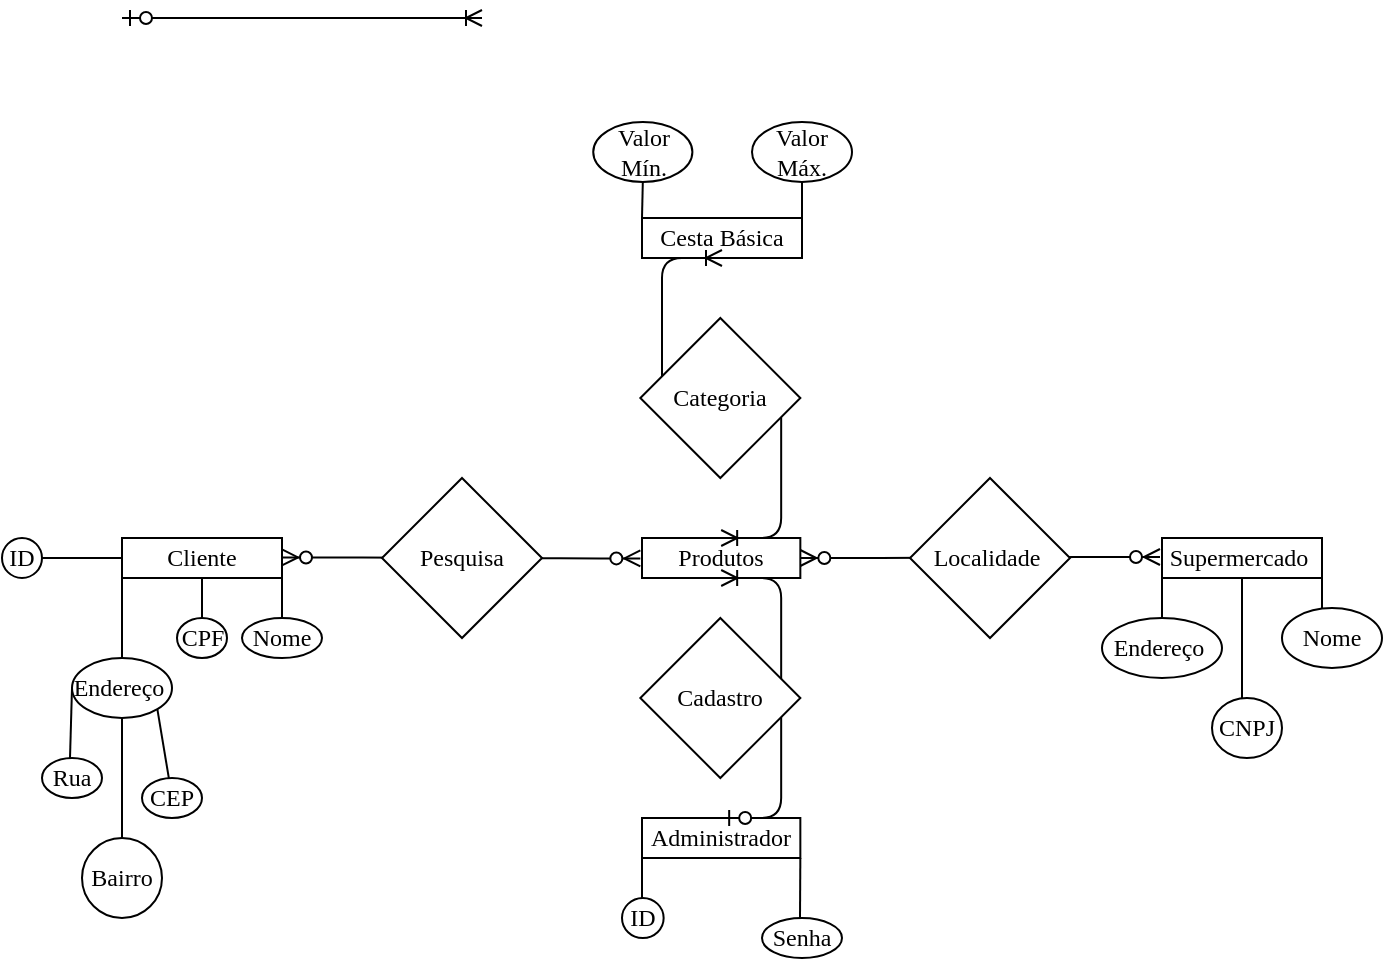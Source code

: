<mxfile version="13.8.0" type="github">
  <diagram id="eSWgl5fm6VqWb7-yRT-q" name="Página-1">
    <mxGraphModel dx="2081" dy="1698" grid="1" gridSize="10" guides="1" tooltips="1" connect="1" arrows="1" fold="1" page="1" pageScale="1" pageWidth="827" pageHeight="1169" math="0" shadow="0">
      <root>
        <mxCell id="0" />
        <mxCell id="1" parent="0" />
        <mxCell id="ZF-4dj9gneZ3DAIQ6NbV-64" value="" style="edgeStyle=entityRelationEdgeStyle;fontSize=12;html=1;endArrow=ERzeroToMany;endFill=1;startArrow=ERzeroToMany;exitX=1;exitY=0.5;exitDx=0;exitDy=0;" parent="1" source="6wXl4NRj1OaEJzUZebUB-16" edge="1">
          <mxGeometry width="100" height="100" relative="1" as="geometry">
            <mxPoint x="369" y="210" as="sourcePoint" />
            <mxPoint x="539" y="209.5" as="targetPoint" />
          </mxGeometry>
        </mxCell>
        <mxCell id="ZF-4dj9gneZ3DAIQ6NbV-45" value="" style="edgeStyle=entityRelationEdgeStyle;fontSize=12;html=1;endArrow=ERzeroToMany;endFill=1;startArrow=ERzeroToMany;" parent="1" edge="1">
          <mxGeometry width="100" height="100" relative="1" as="geometry">
            <mxPoint x="100" y="209.74" as="sourcePoint" />
            <mxPoint x="279.17" y="210.21" as="targetPoint" />
          </mxGeometry>
        </mxCell>
        <mxCell id="6wXl4NRj1OaEJzUZebUB-64" value="" style="endArrow=none;html=1;entryX=1;entryY=1;entryDx=0;entryDy=0;" parent="1" target="6wXl4NRj1OaEJzUZebUB-30" edge="1">
          <mxGeometry width="50" height="50" relative="1" as="geometry">
            <mxPoint x="620" y="230" as="sourcePoint" />
            <mxPoint x="620" y="240" as="targetPoint" />
            <Array as="points">
              <mxPoint x="620" y="240" />
            </Array>
          </mxGeometry>
        </mxCell>
        <mxCell id="6wXl4NRj1OaEJzUZebUB-26" value="&lt;font face=&quot;Times New Roman&quot;&gt;Senha&lt;/font&gt;" style="ellipse;whiteSpace=wrap;html=1;" parent="1" vertex="1">
          <mxGeometry x="340" y="390.06" width="40" height="19.94" as="geometry" />
        </mxCell>
        <mxCell id="6wXl4NRj1OaEJzUZebUB-4" value="&lt;font face=&quot;Times New Roman&quot;&gt;ID&lt;/font&gt;" style="ellipse;whiteSpace=wrap;html=1;" parent="1" vertex="1">
          <mxGeometry x="-40" y="200" width="20" height="20" as="geometry" />
        </mxCell>
        <mxCell id="6wXl4NRj1OaEJzUZebUB-2" value="&lt;font face=&quot;Times New Roman&quot;&gt;Cliente&lt;/font&gt;" style="rounded=0;whiteSpace=wrap;html=1;" parent="1" vertex="1">
          <mxGeometry x="20" y="200" width="80" height="20" as="geometry" />
        </mxCell>
        <mxCell id="6wXl4NRj1OaEJzUZebUB-5" value="&lt;font face=&quot;Times New Roman&quot;&gt;Nome&lt;/font&gt;" style="ellipse;whiteSpace=wrap;html=1;" parent="1" vertex="1">
          <mxGeometry x="80" y="240" width="40" height="20" as="geometry" />
        </mxCell>
        <mxCell id="6wXl4NRj1OaEJzUZebUB-6" value="&lt;font face=&quot;Times New Roman&quot;&gt;CPF&lt;/font&gt;" style="ellipse;whiteSpace=wrap;html=1;" parent="1" vertex="1">
          <mxGeometry x="47.5" y="240" width="25" height="20" as="geometry" />
        </mxCell>
        <mxCell id="6wXl4NRj1OaEJzUZebUB-12" value="&lt;font face=&quot;Times New Roman&quot;&gt;Pesquisa&lt;/font&gt;" style="rhombus;whiteSpace=wrap;html=1;" parent="1" vertex="1">
          <mxGeometry x="150" y="170" width="80" height="80" as="geometry" />
        </mxCell>
        <mxCell id="6wXl4NRj1OaEJzUZebUB-16" value="&lt;font face=&quot;Times New Roman&quot;&gt;Produtos&lt;/font&gt;" style="rounded=0;whiteSpace=wrap;html=1;" parent="1" vertex="1">
          <mxGeometry x="280" y="200" width="79.17" height="20" as="geometry" />
        </mxCell>
        <mxCell id="6wXl4NRj1OaEJzUZebUB-18" value="&lt;font face=&quot;Times New Roman&quot;&gt;Administrador&lt;/font&gt;" style="rounded=0;whiteSpace=wrap;html=1;" parent="1" vertex="1">
          <mxGeometry x="280" y="340" width="79.17" height="20" as="geometry" />
        </mxCell>
        <mxCell id="6wXl4NRj1OaEJzUZebUB-25" value="&lt;font face=&quot;Times New Roman&quot;&gt;ID&lt;/font&gt;" style="ellipse;whiteSpace=wrap;html=1;rotation=0;direction=north;" parent="1" vertex="1">
          <mxGeometry x="270" y="380" width="20.83" height="20.06" as="geometry" />
        </mxCell>
        <mxCell id="6wXl4NRj1OaEJzUZebUB-28" value="&lt;font face=&quot;Times New Roman&quot;&gt;Cesta Básica&lt;/font&gt;" style="rounded=0;whiteSpace=wrap;html=1;" parent="1" vertex="1">
          <mxGeometry x="280" y="40" width="80" height="20" as="geometry" />
        </mxCell>
        <mxCell id="6wXl4NRj1OaEJzUZebUB-29" value="&lt;font face=&quot;Times New Roman&quot;&gt;Localidade&amp;nbsp;&lt;/font&gt;" style="rhombus;whiteSpace=wrap;html=1;" parent="1" vertex="1">
          <mxGeometry x="414" y="170" width="80" height="80" as="geometry" />
        </mxCell>
        <mxCell id="6wXl4NRj1OaEJzUZebUB-30" value="&lt;font face=&quot;Times New Roman&quot;&gt;Supermercado&amp;nbsp;&lt;/font&gt;" style="rounded=0;whiteSpace=wrap;html=1;" parent="1" vertex="1">
          <mxGeometry x="540" y="200" width="80" height="20" as="geometry" />
        </mxCell>
        <mxCell id="6wXl4NRj1OaEJzUZebUB-35" value="" style="endArrow=none;html=1;entryX=1;entryY=1;entryDx=0;entryDy=0;" parent="1" target="6wXl4NRj1OaEJzUZebUB-18" edge="1">
          <mxGeometry width="50" height="50" relative="1" as="geometry">
            <mxPoint x="359" y="390" as="sourcePoint" />
            <mxPoint x="360" y="360" as="targetPoint" />
          </mxGeometry>
        </mxCell>
        <mxCell id="6wXl4NRj1OaEJzUZebUB-37" value="" style="endArrow=none;html=1;exitX=0.5;exitY=0;exitDx=0;exitDy=0;" parent="1" source="6wXl4NRj1OaEJzUZebUB-5" edge="1">
          <mxGeometry width="50" height="50" relative="1" as="geometry">
            <mxPoint x="50" y="260" as="sourcePoint" />
            <mxPoint x="100" y="210" as="targetPoint" />
          </mxGeometry>
        </mxCell>
        <mxCell id="6wXl4NRj1OaEJzUZebUB-49" value="&lt;font face=&quot;Times New Roman&quot;&gt;Rua&lt;/font&gt;" style="ellipse;whiteSpace=wrap;html=1;" parent="1" vertex="1">
          <mxGeometry x="-20" y="310" width="30" height="20" as="geometry" />
        </mxCell>
        <mxCell id="6wXl4NRj1OaEJzUZebUB-50" value="&lt;font face=&quot;Times New Roman&quot;&gt;Bairro&lt;/font&gt;" style="ellipse;whiteSpace=wrap;html=1;" parent="1" vertex="1">
          <mxGeometry y="350" width="40" height="40" as="geometry" />
        </mxCell>
        <mxCell id="6wXl4NRj1OaEJzUZebUB-54" value="" style="endArrow=none;html=1;exitX=0.5;exitY=1;exitDx=0;exitDy=0;entryX=0.5;entryY=0;entryDx=0;entryDy=0;" parent="1" source="ZF-4dj9gneZ3DAIQ6NbV-5" target="6wXl4NRj1OaEJzUZebUB-50" edge="1">
          <mxGeometry width="50" height="50" relative="1" as="geometry">
            <mxPoint x="60" y="50" as="sourcePoint" />
            <mxPoint x="30" y="350" as="targetPoint" />
          </mxGeometry>
        </mxCell>
        <mxCell id="6wXl4NRj1OaEJzUZebUB-58" value="&lt;font face=&quot;Times New Roman&quot;&gt;Endereço&amp;nbsp;&lt;/font&gt;" style="ellipse;whiteSpace=wrap;html=1;" parent="1" vertex="1">
          <mxGeometry x="510" y="240" width="60" height="30" as="geometry" />
        </mxCell>
        <mxCell id="6wXl4NRj1OaEJzUZebUB-59" value="&lt;font face=&quot;Times New Roman&quot;&gt;CNPJ&lt;/font&gt;" style="ellipse;whiteSpace=wrap;html=1;" parent="1" vertex="1">
          <mxGeometry x="565" y="280" width="35" height="30" as="geometry" />
        </mxCell>
        <mxCell id="6wXl4NRj1OaEJzUZebUB-60" value="&lt;font face=&quot;Times New Roman&quot;&gt;Nome&lt;/font&gt;" style="ellipse;whiteSpace=wrap;html=1;" parent="1" vertex="1">
          <mxGeometry x="600" y="235" width="50" height="30" as="geometry" />
        </mxCell>
        <mxCell id="6wXl4NRj1OaEJzUZebUB-65" value="" style="endArrow=none;html=1;entryX=0.5;entryY=1;entryDx=0;entryDy=0;exitX=0.429;exitY=0;exitDx=0;exitDy=0;exitPerimeter=0;" parent="1" source="6wXl4NRj1OaEJzUZebUB-59" target="6wXl4NRj1OaEJzUZebUB-30" edge="1">
          <mxGeometry width="50" height="50" relative="1" as="geometry">
            <mxPoint x="570" y="270" as="sourcePoint" />
            <mxPoint x="620" y="220" as="targetPoint" />
          </mxGeometry>
        </mxCell>
        <mxCell id="6wXl4NRj1OaEJzUZebUB-66" value="" style="endArrow=none;html=1;entryX=0;entryY=1;entryDx=0;entryDy=0;exitX=0.5;exitY=0;exitDx=0;exitDy=0;" parent="1" source="6wXl4NRj1OaEJzUZebUB-58" target="6wXl4NRj1OaEJzUZebUB-30" edge="1">
          <mxGeometry width="50" height="50" relative="1" as="geometry">
            <mxPoint x="550" y="270" as="sourcePoint" />
            <mxPoint x="600" y="220" as="targetPoint" />
          </mxGeometry>
        </mxCell>
        <mxCell id="6wXl4NRj1OaEJzUZebUB-67" value="" style="endArrow=none;html=1;exitX=0;exitY=0.5;exitDx=0;exitDy=0;" parent="1" source="ZF-4dj9gneZ3DAIQ6NbV-5" edge="1">
          <mxGeometry width="50" height="50" relative="1" as="geometry">
            <mxPoint x="17.5" y="50" as="sourcePoint" />
            <mxPoint x="-6" y="310" as="targetPoint" />
            <Array as="points" />
          </mxGeometry>
        </mxCell>
        <mxCell id="6wXl4NRj1OaEJzUZebUB-68" value="" style="endArrow=none;html=1;exitX=1;exitY=1;exitDx=0;exitDy=0;" parent="1" source="6wXl4NRj1OaEJzUZebUB-51" edge="1">
          <mxGeometry width="50" height="50" relative="1" as="geometry">
            <mxPoint x="50" y="270" as="sourcePoint" />
            <mxPoint x="38" y="330" as="targetPoint" />
          </mxGeometry>
        </mxCell>
        <mxCell id="6wXl4NRj1OaEJzUZebUB-69" value="" style="endArrow=none;html=1;entryX=0;entryY=1;entryDx=0;entryDy=0;" parent="1" target="6wXl4NRj1OaEJzUZebUB-18" edge="1">
          <mxGeometry width="50" height="50" relative="1" as="geometry">
            <mxPoint x="280" y="380" as="sourcePoint" />
            <mxPoint x="330" y="360" as="targetPoint" />
          </mxGeometry>
        </mxCell>
        <mxCell id="PSi9UvxMVIn8nsfbkCFn-1" value="&lt;font face=&quot;Times New Roman&quot; style=&quot;font-size: 12px&quot;&gt;Valor&lt;br&gt;Mín.&lt;/font&gt;" style="ellipse;whiteSpace=wrap;html=1;" parent="1" vertex="1">
          <mxGeometry x="255.62" y="-8" width="49.58" height="30" as="geometry" />
        </mxCell>
        <mxCell id="PSi9UvxMVIn8nsfbkCFn-2" value="&lt;font face=&quot;Times New Roman&quot;&gt;Valor&lt;br&gt;Máx.&lt;/font&gt;" style="ellipse;whiteSpace=wrap;html=1;" parent="1" vertex="1">
          <mxGeometry x="335" y="-8" width="50" height="30" as="geometry" />
        </mxCell>
        <mxCell id="PSi9UvxMVIn8nsfbkCFn-4" value="" style="endArrow=none;html=1;entryX=0.5;entryY=1;entryDx=0;entryDy=0;exitX=1;exitY=0;exitDx=0;exitDy=0;" parent="1" source="6wXl4NRj1OaEJzUZebUB-28" target="PSi9UvxMVIn8nsfbkCFn-2" edge="1">
          <mxGeometry width="50" height="50" relative="1" as="geometry">
            <mxPoint x="350" y="60" as="sourcePoint" />
            <mxPoint x="400" y="10" as="targetPoint" />
          </mxGeometry>
        </mxCell>
        <mxCell id="PSi9UvxMVIn8nsfbkCFn-5" value="" style="endArrow=none;html=1;entryX=0.5;entryY=1;entryDx=0;entryDy=0;exitX=0;exitY=0;exitDx=0;exitDy=0;" parent="1" source="6wXl4NRj1OaEJzUZebUB-28" target="PSi9UvxMVIn8nsfbkCFn-1" edge="1">
          <mxGeometry width="50" height="50" relative="1" as="geometry">
            <mxPoint x="300" y="60" as="sourcePoint" />
            <mxPoint x="350" y="10" as="targetPoint" />
          </mxGeometry>
        </mxCell>
        <mxCell id="ZF-4dj9gneZ3DAIQ6NbV-1" value="" style="endArrow=none;html=1;exitX=1;exitY=0.5;exitDx=0;exitDy=0;" parent="1" source="6wXl4NRj1OaEJzUZebUB-4" edge="1">
          <mxGeometry width="50" height="50" relative="1" as="geometry">
            <mxPoint x="-30" y="260" as="sourcePoint" />
            <mxPoint x="20" y="210" as="targetPoint" />
          </mxGeometry>
        </mxCell>
        <mxCell id="ZF-4dj9gneZ3DAIQ6NbV-2" value="" style="endArrow=none;html=1;exitX=0.5;exitY=0;exitDx=0;exitDy=0;entryX=0.5;entryY=1;entryDx=0;entryDy=0;" parent="1" source="6wXl4NRj1OaEJzUZebUB-6" target="6wXl4NRj1OaEJzUZebUB-2" edge="1">
          <mxGeometry width="50" height="50" relative="1" as="geometry">
            <mxPoint x="70" y="230" as="sourcePoint" />
            <mxPoint x="120" y="180" as="targetPoint" />
          </mxGeometry>
        </mxCell>
        <mxCell id="ZF-4dj9gneZ3DAIQ6NbV-5" value="&lt;font face=&quot;Times New Roman&quot;&gt;Endereço&amp;nbsp;&lt;/font&gt;" style="ellipse;whiteSpace=wrap;html=1;" parent="1" vertex="1">
          <mxGeometry x="-5" y="260" width="50" height="30" as="geometry" />
        </mxCell>
        <mxCell id="ZF-4dj9gneZ3DAIQ6NbV-6" value="" style="endArrow=none;html=1;" parent="1" edge="1">
          <mxGeometry width="50" height="50" relative="1" as="geometry">
            <mxPoint x="20" y="260" as="sourcePoint" />
            <mxPoint x="20" y="220" as="targetPoint" />
            <Array as="points" />
          </mxGeometry>
        </mxCell>
        <mxCell id="6wXl4NRj1OaEJzUZebUB-51" value="&lt;font face=&quot;Times New Roman&quot;&gt;CEP&lt;/font&gt;" style="ellipse;whiteSpace=wrap;html=1;" parent="1" vertex="1">
          <mxGeometry x="30" y="320" width="30" height="20" as="geometry" />
        </mxCell>
        <mxCell id="ZF-4dj9gneZ3DAIQ6NbV-7" value="" style="endArrow=none;html=1;exitX=1;exitY=1;exitDx=0;exitDy=0;" parent="1" source="ZF-4dj9gneZ3DAIQ6NbV-5" target="6wXl4NRj1OaEJzUZebUB-51" edge="1">
          <mxGeometry width="50" height="50" relative="1" as="geometry">
            <mxPoint x="37.609" y="285.647" as="sourcePoint" />
            <mxPoint x="38" y="330" as="targetPoint" />
          </mxGeometry>
        </mxCell>
        <mxCell id="ZF-4dj9gneZ3DAIQ6NbV-61" value="" style="edgeStyle=entityRelationEdgeStyle;fontSize=12;html=1;endArrow=ERoneToMany;startArrow=ERzeroToOne;" parent="1" edge="1">
          <mxGeometry width="100" height="100" relative="1" as="geometry">
            <mxPoint x="20" y="-60" as="sourcePoint" />
            <mxPoint x="200" y="-60" as="targetPoint" />
          </mxGeometry>
        </mxCell>
        <mxCell id="2kxfIkAudoraunP22ZUa-8" value="" style="edgeStyle=entityRelationEdgeStyle;fontSize=12;html=1;endArrow=ERoneToMany;startArrow=ERzeroToOne;entryX=0.5;entryY=1;entryDx=0;entryDy=0;exitX=0.5;exitY=0;exitDx=0;exitDy=0;" edge="1" parent="1" source="6wXl4NRj1OaEJzUZebUB-18" target="6wXl4NRj1OaEJzUZebUB-16">
          <mxGeometry width="100" height="100" relative="1" as="geometry">
            <mxPoint x="350" y="350" as="sourcePoint" />
            <mxPoint x="450" y="250" as="targetPoint" />
          </mxGeometry>
        </mxCell>
        <mxCell id="6wXl4NRj1OaEJzUZebUB-17" value="&lt;font face=&quot;Times New Roman&quot;&gt;Cadastro&lt;/font&gt;" style="rhombus;whiteSpace=wrap;html=1;" parent="1" vertex="1">
          <mxGeometry x="279.17" y="240" width="80" height="80" as="geometry" />
        </mxCell>
        <mxCell id="2kxfIkAudoraunP22ZUa-9" value="" style="edgeStyle=entityRelationEdgeStyle;fontSize=12;html=1;endArrow=ERoneToMany;startArrow=ERoneToMany;exitX=0.5;exitY=0;exitDx=0;exitDy=0;entryX=0.5;entryY=1;entryDx=0;entryDy=0;" edge="1" parent="1" source="6wXl4NRj1OaEJzUZebUB-16" target="6wXl4NRj1OaEJzUZebUB-28">
          <mxGeometry width="100" height="100" relative="1" as="geometry">
            <mxPoint x="350" y="180" as="sourcePoint" />
            <mxPoint x="450" y="80" as="targetPoint" />
          </mxGeometry>
        </mxCell>
        <mxCell id="6wXl4NRj1OaEJzUZebUB-27" value="&lt;font face=&quot;Times New Roman&quot;&gt;Categoria&lt;/font&gt;" style="rhombus;whiteSpace=wrap;html=1;" parent="1" vertex="1">
          <mxGeometry x="279.17" y="90" width="80" height="80" as="geometry" />
        </mxCell>
      </root>
    </mxGraphModel>
  </diagram>
</mxfile>
